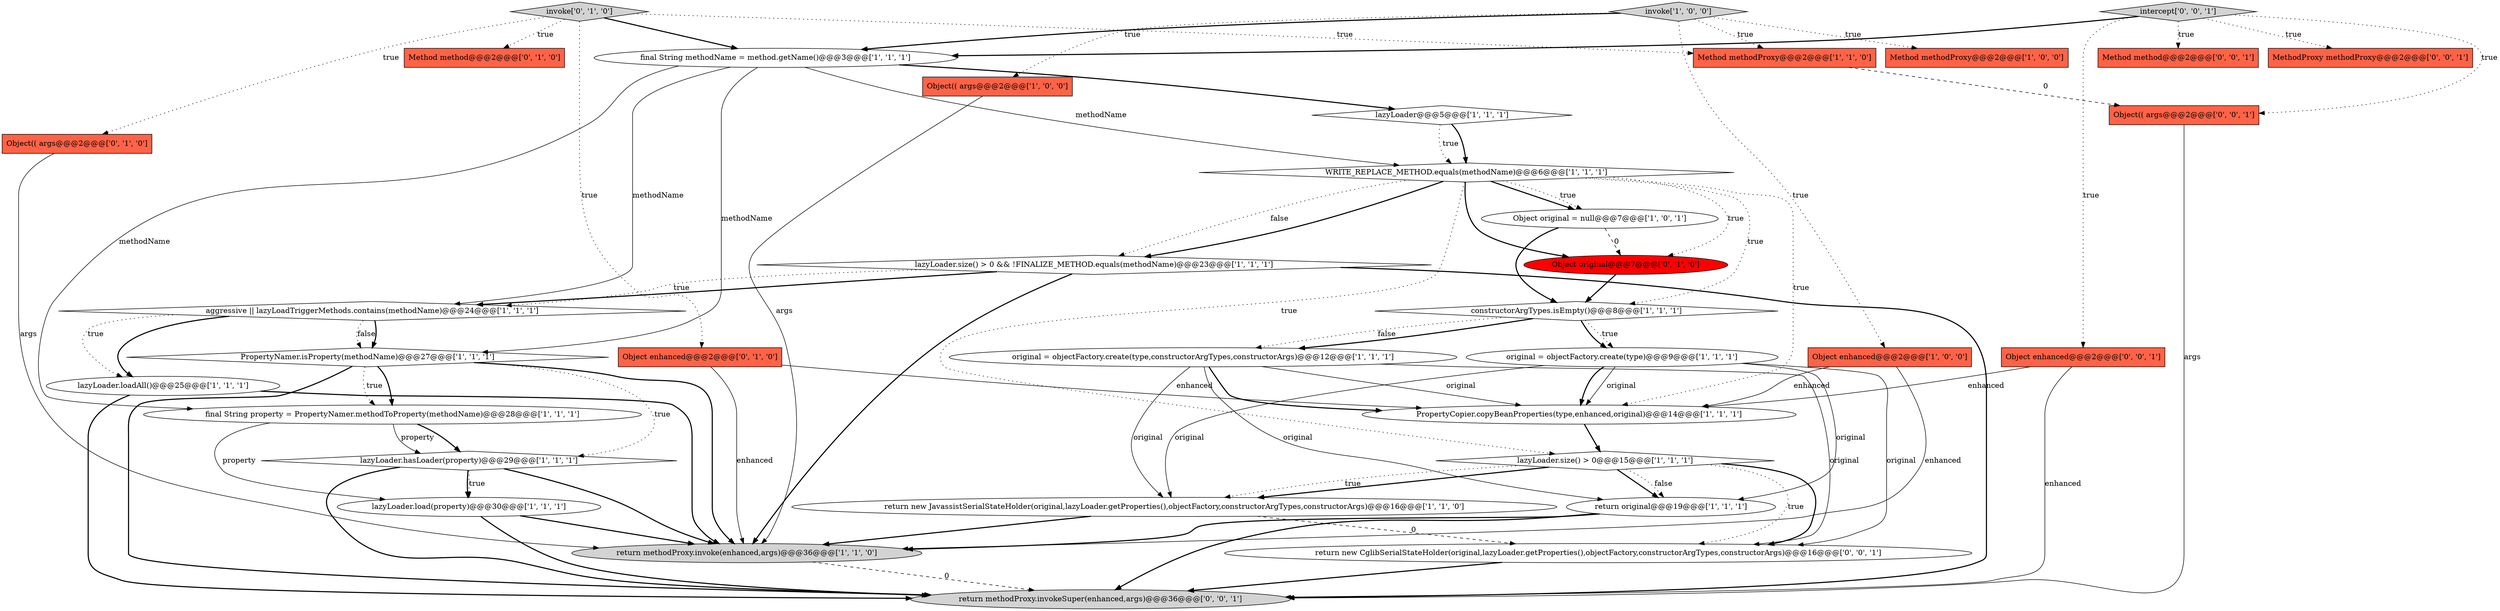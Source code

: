 digraph {
35 [style = filled, label = "Object(( args@@@2@@@['0', '0', '1']", fillcolor = tomato, shape = box image = "AAA0AAABBB3BBB"];
12 [style = filled, label = "PropertyCopier.copyBeanProperties(type,enhanced,original)@@@14@@@['1', '1', '1']", fillcolor = white, shape = ellipse image = "AAA0AAABBB1BBB"];
18 [style = filled, label = "return original@@@19@@@['1', '1', '1']", fillcolor = white, shape = ellipse image = "AAA0AAABBB1BBB"];
11 [style = filled, label = "final String methodName = method.getName()@@@3@@@['1', '1', '1']", fillcolor = white, shape = ellipse image = "AAA0AAABBB1BBB"];
4 [style = filled, label = "constructorArgTypes.isEmpty()@@@8@@@['1', '1', '1']", fillcolor = white, shape = diamond image = "AAA0AAABBB1BBB"];
6 [style = filled, label = "lazyLoader@@@5@@@['1', '1', '1']", fillcolor = white, shape = diamond image = "AAA0AAABBB1BBB"];
30 [style = filled, label = "intercept['0', '0', '1']", fillcolor = lightgray, shape = diamond image = "AAA0AAABBB3BBB"];
1 [style = filled, label = "lazyLoader.loadAll()@@@25@@@['1', '1', '1']", fillcolor = white, shape = ellipse image = "AAA0AAABBB1BBB"];
20 [style = filled, label = "lazyLoader.size() > 0 && !FINALIZE_METHOD.equals(methodName)@@@23@@@['1', '1', '1']", fillcolor = white, shape = diamond image = "AAA0AAABBB1BBB"];
15 [style = filled, label = "Method methodProxy@@@2@@@['1', '1', '0']", fillcolor = tomato, shape = box image = "AAA0AAABBB1BBB"];
3 [style = filled, label = "Object original = null@@@7@@@['1', '0', '1']", fillcolor = white, shape = ellipse image = "AAA0AAABBB1BBB"];
26 [style = filled, label = "Object original@@@7@@@['0', '1', '0']", fillcolor = red, shape = ellipse image = "AAA1AAABBB2BBB"];
29 [style = filled, label = "return new CglibSerialStateHolder(original,lazyLoader.getProperties(),objectFactory,constructorArgTypes,constructorArgs)@@@16@@@['0', '0', '1']", fillcolor = white, shape = ellipse image = "AAA0AAABBB3BBB"];
33 [style = filled, label = "Method method@@@2@@@['0', '0', '1']", fillcolor = tomato, shape = box image = "AAA0AAABBB3BBB"];
17 [style = filled, label = "lazyLoader.load(property)@@@30@@@['1', '1', '1']", fillcolor = white, shape = ellipse image = "AAA0AAABBB1BBB"];
23 [style = filled, label = "final String property = PropertyNamer.methodToProperty(methodName)@@@28@@@['1', '1', '1']", fillcolor = white, shape = ellipse image = "AAA0AAABBB1BBB"];
7 [style = filled, label = "original = objectFactory.create(type)@@@9@@@['1', '1', '1']", fillcolor = white, shape = ellipse image = "AAA0AAABBB1BBB"];
10 [style = filled, label = "original = objectFactory.create(type,constructorArgTypes,constructorArgs)@@@12@@@['1', '1', '1']", fillcolor = white, shape = ellipse image = "AAA0AAABBB1BBB"];
24 [style = filled, label = "Object enhanced@@@2@@@['0', '1', '0']", fillcolor = tomato, shape = box image = "AAA0AAABBB2BBB"];
16 [style = filled, label = "PropertyNamer.isProperty(methodName)@@@27@@@['1', '1', '1']", fillcolor = white, shape = diamond image = "AAA0AAABBB1BBB"];
34 [style = filled, label = "MethodProxy methodProxy@@@2@@@['0', '0', '1']", fillcolor = tomato, shape = box image = "AAA0AAABBB3BBB"];
9 [style = filled, label = "Object(( args@@@2@@@['1', '0', '0']", fillcolor = tomato, shape = box image = "AAA0AAABBB1BBB"];
32 [style = filled, label = "return methodProxy.invokeSuper(enhanced,args)@@@36@@@['0', '0', '1']", fillcolor = lightgray, shape = ellipse image = "AAA0AAABBB3BBB"];
25 [style = filled, label = "Object(( args@@@2@@@['0', '1', '0']", fillcolor = tomato, shape = box image = "AAA0AAABBB2BBB"];
27 [style = filled, label = "invoke['0', '1', '0']", fillcolor = lightgray, shape = diamond image = "AAA0AAABBB2BBB"];
13 [style = filled, label = "Method methodProxy@@@2@@@['1', '0', '0']", fillcolor = tomato, shape = box image = "AAA0AAABBB1BBB"];
0 [style = filled, label = "lazyLoader.size() > 0@@@15@@@['1', '1', '1']", fillcolor = white, shape = diamond image = "AAA0AAABBB1BBB"];
21 [style = filled, label = "lazyLoader.hasLoader(property)@@@29@@@['1', '1', '1']", fillcolor = white, shape = diamond image = "AAA0AAABBB1BBB"];
2 [style = filled, label = "return new JavassistSerialStateHolder(original,lazyLoader.getProperties(),objectFactory,constructorArgTypes,constructorArgs)@@@16@@@['1', '1', '0']", fillcolor = white, shape = ellipse image = "AAA0AAABBB1BBB"];
14 [style = filled, label = "aggressive || lazyLoadTriggerMethods.contains(methodName)@@@24@@@['1', '1', '1']", fillcolor = white, shape = diamond image = "AAA0AAABBB1BBB"];
8 [style = filled, label = "Object enhanced@@@2@@@['1', '0', '0']", fillcolor = tomato, shape = box image = "AAA0AAABBB1BBB"];
22 [style = filled, label = "return methodProxy.invoke(enhanced,args)@@@36@@@['1', '1', '0']", fillcolor = lightgray, shape = ellipse image = "AAA0AAABBB1BBB"];
31 [style = filled, label = "Object enhanced@@@2@@@['0', '0', '1']", fillcolor = tomato, shape = box image = "AAA0AAABBB3BBB"];
19 [style = filled, label = "WRITE_REPLACE_METHOD.equals(methodName)@@@6@@@['1', '1', '1']", fillcolor = white, shape = diamond image = "AAA0AAABBB1BBB"];
5 [style = filled, label = "invoke['1', '0', '0']", fillcolor = lightgray, shape = diamond image = "AAA0AAABBB1BBB"];
28 [style = filled, label = "Method method@@@2@@@['0', '1', '0']", fillcolor = tomato, shape = box image = "AAA0AAABBB2BBB"];
11->23 [style = solid, label="methodName"];
14->16 [style = dotted, label="false"];
4->7 [style = dotted, label="true"];
8->22 [style = solid, label="enhanced"];
27->15 [style = dotted, label="true"];
3->4 [style = bold, label=""];
6->19 [style = dotted, label="true"];
9->22 [style = solid, label="args"];
30->11 [style = bold, label=""];
5->13 [style = dotted, label="true"];
18->22 [style = bold, label=""];
10->12 [style = bold, label=""];
24->22 [style = solid, label="enhanced"];
10->12 [style = solid, label="original"];
11->14 [style = solid, label="methodName"];
18->32 [style = bold, label=""];
5->9 [style = dotted, label="true"];
4->10 [style = dotted, label="false"];
19->3 [style = bold, label=""];
30->33 [style = dotted, label="true"];
7->12 [style = solid, label="original"];
14->16 [style = bold, label=""];
19->20 [style = dotted, label="false"];
7->2 [style = solid, label="original"];
27->25 [style = dotted, label="true"];
19->20 [style = bold, label=""];
0->29 [style = bold, label=""];
20->14 [style = bold, label=""];
16->32 [style = bold, label=""];
21->17 [style = dotted, label="true"];
27->24 [style = dotted, label="true"];
26->4 [style = bold, label=""];
27->11 [style = bold, label=""];
21->22 [style = bold, label=""];
19->3 [style = dotted, label="true"];
19->4 [style = dotted, label="true"];
19->26 [style = bold, label=""];
29->32 [style = bold, label=""];
19->0 [style = dotted, label="true"];
31->32 [style = solid, label="enhanced"];
1->32 [style = bold, label=""];
16->21 [style = dotted, label="true"];
5->11 [style = bold, label=""];
14->1 [style = dotted, label="true"];
5->8 [style = dotted, label="true"];
7->29 [style = solid, label="original"];
19->26 [style = dotted, label="true"];
4->10 [style = bold, label=""];
8->12 [style = solid, label="enhanced"];
3->26 [style = dashed, label="0"];
11->19 [style = solid, label="methodName"];
20->14 [style = dotted, label="true"];
19->12 [style = dotted, label="true"];
16->23 [style = bold, label=""];
30->34 [style = dotted, label="true"];
5->15 [style = dotted, label="true"];
4->7 [style = bold, label=""];
10->2 [style = solid, label="original"];
25->22 [style = solid, label="args"];
15->35 [style = dashed, label="0"];
7->18 [style = solid, label="original"];
2->29 [style = dashed, label="0"];
0->18 [style = bold, label=""];
35->32 [style = solid, label="args"];
24->12 [style = solid, label="enhanced"];
30->31 [style = dotted, label="true"];
11->16 [style = solid, label="methodName"];
7->12 [style = bold, label=""];
11->6 [style = bold, label=""];
0->2 [style = bold, label=""];
0->18 [style = dotted, label="false"];
20->32 [style = bold, label=""];
22->32 [style = dashed, label="0"];
6->19 [style = bold, label=""];
17->32 [style = bold, label=""];
16->22 [style = bold, label=""];
17->22 [style = bold, label=""];
12->0 [style = bold, label=""];
16->23 [style = dotted, label="true"];
10->18 [style = solid, label="original"];
14->1 [style = bold, label=""];
20->22 [style = bold, label=""];
23->17 [style = solid, label="property"];
10->29 [style = solid, label="original"];
1->22 [style = bold, label=""];
31->12 [style = solid, label="enhanced"];
27->28 [style = dotted, label="true"];
0->29 [style = dotted, label="true"];
23->21 [style = bold, label=""];
30->35 [style = dotted, label="true"];
23->21 [style = solid, label="property"];
21->32 [style = bold, label=""];
0->2 [style = dotted, label="true"];
2->22 [style = bold, label=""];
21->17 [style = bold, label=""];
}
